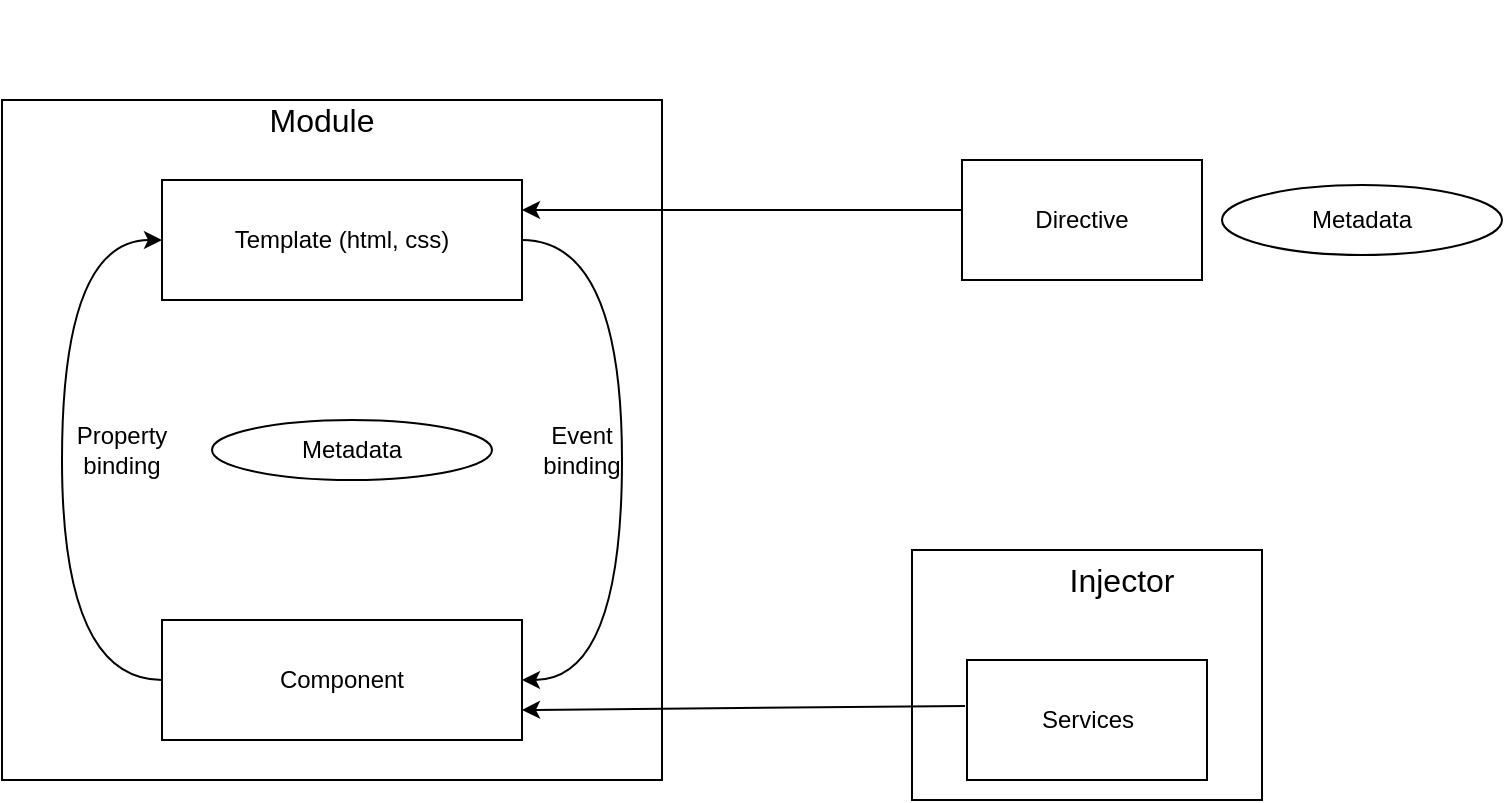 <mxfile version="13.0.5" type="device"><diagram id="ieRLW1gvyKaKgzQRTMiR" name="Page-1"><mxGraphModel dx="1038" dy="553" grid="1" gridSize="10" guides="1" tooltips="1" connect="1" arrows="1" fold="1" page="1" pageScale="1" pageWidth="1654" pageHeight="1169" math="0" shadow="0"><root><mxCell id="0"/><mxCell id="1" parent="0"/><mxCell id="LNSTzVmvARSHmR_VRSC5-8" value="" style="rounded=0;whiteSpace=wrap;html=1;glass=0;comic=0;gradientColor=none;" vertex="1" parent="1"><mxGeometry x="555" y="275" width="175" height="125" as="geometry"/></mxCell><mxCell id="LNSTzVmvARSHmR_VRSC5-1" value="" style="rounded=0;whiteSpace=wrap;html=1;glass=0;perimeterSpacing=6;comic=0;gradientColor=none;" vertex="1" parent="1"><mxGeometry x="100" y="50" width="330" height="340" as="geometry"/></mxCell><mxCell id="LNSTzVmvARSHmR_VRSC5-2" value="Module" style="text;html=1;strokeColor=none;fillColor=none;align=center;verticalAlign=middle;whiteSpace=wrap;rounded=0;fontSize=16;" vertex="1" parent="1"><mxGeometry x="195" width="130" height="120" as="geometry"/></mxCell><mxCell id="LNSTzVmvARSHmR_VRSC5-13" style="edgeStyle=orthogonalEdgeStyle;rounded=0;orthogonalLoop=1;jettySize=auto;html=1;entryX=1;entryY=0.5;entryDx=0;entryDy=0;fontSize=16;curved=1;" edge="1" parent="1" source="LNSTzVmvARSHmR_VRSC5-3" target="LNSTzVmvARSHmR_VRSC5-4"><mxGeometry relative="1" as="geometry"><Array as="points"><mxPoint x="410" y="120"/><mxPoint x="410" y="340"/></Array></mxGeometry></mxCell><mxCell id="LNSTzVmvARSHmR_VRSC5-3" value="Template (html, css)" style="rounded=0;whiteSpace=wrap;html=1;" vertex="1" parent="1"><mxGeometry x="180" y="90" width="180" height="60" as="geometry"/></mxCell><mxCell id="LNSTzVmvARSHmR_VRSC5-14" style="edgeStyle=orthogonalEdgeStyle;curved=1;rounded=0;orthogonalLoop=1;jettySize=auto;html=1;exitX=0;exitY=0.5;exitDx=0;exitDy=0;entryX=0;entryY=0.5;entryDx=0;entryDy=0;fontSize=16;" edge="1" parent="1" source="LNSTzVmvARSHmR_VRSC5-4" target="LNSTzVmvARSHmR_VRSC5-3"><mxGeometry relative="1" as="geometry"><Array as="points"><mxPoint x="130" y="340"/><mxPoint x="130" y="120"/></Array></mxGeometry></mxCell><mxCell id="LNSTzVmvARSHmR_VRSC5-4" value="Component" style="rounded=0;whiteSpace=wrap;html=1;" vertex="1" parent="1"><mxGeometry x="180" y="310" width="180" height="60" as="geometry"/></mxCell><mxCell id="LNSTzVmvARSHmR_VRSC5-15" style="rounded=0;orthogonalLoop=1;jettySize=auto;html=1;entryX=1;entryY=0.25;entryDx=0;entryDy=0;fontSize=16;" edge="1" parent="1" target="LNSTzVmvARSHmR_VRSC5-3"><mxGeometry relative="1" as="geometry"><mxPoint x="590" y="105" as="sourcePoint"/></mxGeometry></mxCell><mxCell id="LNSTzVmvARSHmR_VRSC5-5" value="Directive" style="rounded=0;whiteSpace=wrap;html=1;glass=0;comic=0;gradientColor=none;" vertex="1" parent="1"><mxGeometry x="580" y="80" width="120" height="60" as="geometry"/></mxCell><mxCell id="LNSTzVmvARSHmR_VRSC5-16" style="edgeStyle=none;rounded=0;orthogonalLoop=1;jettySize=auto;html=1;exitX=-0.008;exitY=0.383;exitDx=0;exitDy=0;entryX=1;entryY=0.75;entryDx=0;entryDy=0;fontSize=16;exitPerimeter=0;" edge="1" parent="1" source="LNSTzVmvARSHmR_VRSC5-7" target="LNSTzVmvARSHmR_VRSC5-4"><mxGeometry relative="1" as="geometry"/></mxCell><mxCell id="LNSTzVmvARSHmR_VRSC5-7" value="Services" style="rounded=0;whiteSpace=wrap;html=1;glass=0;comic=0;gradientColor=none;" vertex="1" parent="1"><mxGeometry x="582.5" y="330" width="120" height="60" as="geometry"/></mxCell><mxCell id="LNSTzVmvARSHmR_VRSC5-9" value="Injector" style="text;html=1;strokeColor=none;fillColor=none;align=center;verticalAlign=middle;whiteSpace=wrap;rounded=0;glass=0;comic=0;fontSize=16;" vertex="1" parent="1"><mxGeometry x="640" y="280" width="40" height="20" as="geometry"/></mxCell><mxCell id="LNSTzVmvARSHmR_VRSC5-10" value="Metadata" style="ellipse;whiteSpace=wrap;html=1;rounded=0;glass=0;comic=0;gradientColor=none;" vertex="1" parent="1"><mxGeometry x="205" y="210" width="140" height="30" as="geometry"/></mxCell><mxCell id="LNSTzVmvARSHmR_VRSC5-11" value="Metadata" style="ellipse;whiteSpace=wrap;html=1;rounded=0;glass=0;comic=0;gradientColor=none;" vertex="1" parent="1"><mxGeometry x="710" y="92.5" width="140" height="35" as="geometry"/></mxCell><mxCell id="LNSTzVmvARSHmR_VRSC5-17" value="Property binding" style="text;html=1;strokeColor=none;fillColor=none;align=center;verticalAlign=middle;whiteSpace=wrap;rounded=0;glass=0;comic=0;fontSize=12;" vertex="1" parent="1"><mxGeometry x="140" y="215" width="40" height="20" as="geometry"/></mxCell><mxCell id="LNSTzVmvARSHmR_VRSC5-23" value="&lt;div&gt;Event&lt;/div&gt;&lt;div&gt; binding&lt;/div&gt;" style="text;html=1;strokeColor=none;fillColor=none;align=center;verticalAlign=middle;whiteSpace=wrap;rounded=0;glass=0;comic=0;fontSize=12;" vertex="1" parent="1"><mxGeometry x="370" y="215" width="40" height="20" as="geometry"/></mxCell></root></mxGraphModel></diagram></mxfile>